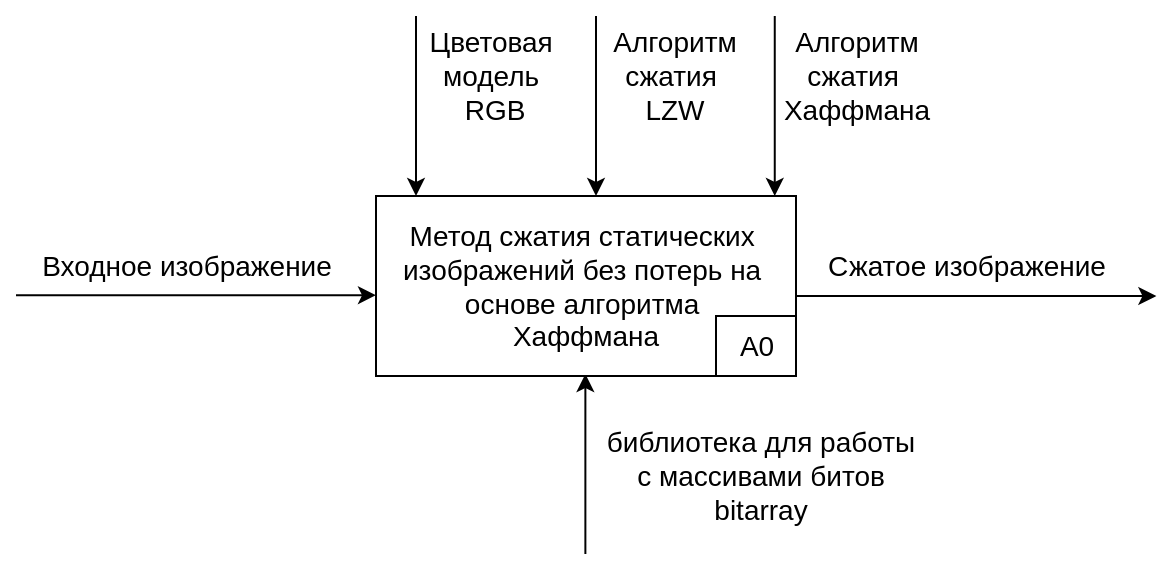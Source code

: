 <mxfile>
    <diagram id="wnSZFvbqJfbgUPwq1TmN" name="Страница 1">
        <mxGraphModel dx="666" dy="460" grid="1" gridSize="10" guides="1" tooltips="1" connect="1" arrows="1" fold="1" page="1" pageScale="1" pageWidth="827" pageHeight="1169" math="0" shadow="0">
            <root>
                <mxCell id="0"/>
                <mxCell id="1" parent="0"/>
                <mxCell id="5" style="edgeStyle=none;html=1;fontSize=14;entryX=0;entryY=0.5;entryDx=0;entryDy=0;" parent="1" edge="1">
                    <mxGeometry relative="1" as="geometry">
                        <mxPoint x="260" y="309.6" as="targetPoint"/>
                        <mxPoint x="80" y="309.6" as="sourcePoint"/>
                    </mxGeometry>
                </mxCell>
                <mxCell id="9" style="edgeStyle=none;html=1;fontSize=14;startArrow=classic;startFill=1;endArrow=none;endFill=0;" parent="1" edge="1">
                    <mxGeometry relative="1" as="geometry">
                        <mxPoint x="364.69" y="439" as="targetPoint"/>
                        <mxPoint x="364.69" y="349" as="sourcePoint"/>
                    </mxGeometry>
                </mxCell>
                <mxCell id="2" value="&lt;font&gt;&lt;span style=&quot;color: light-dark(rgb(0, 0, 0), rgb(237, 237, 237)); font-size: 14px;&quot;&gt;Метод сжатия статических&amp;nbsp; изображений без потерь&amp;nbsp;&lt;/span&gt;&lt;/font&gt;&lt;span style=&quot;background-color: transparent; font-size: 14px;&quot;&gt;&lt;font style=&quot;color: rgb(0, 0, 0);&quot;&gt;на&amp;nbsp;&lt;/font&gt;&lt;/span&gt;&lt;div&gt;&lt;span style=&quot;background-color: transparent; font-size: 14px;&quot;&gt;&lt;font style=&quot;color: rgb(0, 0, 0);&quot;&gt;основе&lt;/font&gt; &lt;font style=&quot;color: rgb(0, 0, 0);&quot;&gt;алгоритма&lt;/font&gt;&amp;nbsp;&lt;/span&gt;&lt;/div&gt;&lt;div&gt;&lt;span style=&quot;background-color: transparent; font-size: 14px;&quot;&gt;&lt;font style=&quot;color: rgb(0, 0, 0);&quot;&gt;Хаффмана&lt;/font&gt;&lt;/span&gt;&lt;/div&gt;" style="rounded=0;whiteSpace=wrap;html=1;" parent="1" vertex="1">
                    <mxGeometry x="260" y="260" width="210" height="90" as="geometry"/>
                </mxCell>
                <mxCell id="6" value="Входное изображение" style="text;html=1;align=center;verticalAlign=middle;resizable=0;points=[];autosize=1;strokeColor=none;fillColor=none;fontSize=14;" parent="1" vertex="1">
                    <mxGeometry x="80" y="280" width="170" height="30" as="geometry"/>
                </mxCell>
                <mxCell id="8" value="Алгоритм &lt;br&gt;сжатия&amp;nbsp;&lt;div&gt;&lt;font style=&quot;color: rgb(0, 0, 0);&quot;&gt;LZW&lt;/font&gt;&lt;/div&gt;" style="text;html=1;align=center;verticalAlign=middle;resizable=0;points=[];autosize=1;strokeColor=none;fillColor=none;fontSize=14;" parent="1" vertex="1">
                    <mxGeometry x="364" y="170" width="90" height="60" as="geometry"/>
                </mxCell>
                <mxCell id="10" value="Алгоритм&lt;br&gt;сжатия&amp;nbsp;&lt;div&gt;&lt;font style=&quot;color: rgb(0, 0, 0);&quot;&gt;Хаффмана&lt;/font&gt;&lt;/div&gt;" style="text;html=1;align=center;verticalAlign=middle;resizable=0;points=[];autosize=1;strokeColor=none;fillColor=none;fontSize=14;" parent="1" vertex="1">
                    <mxGeometry x="450" y="170" width="100" height="60" as="geometry"/>
                </mxCell>
                <mxCell id="17" value="A0" style="text;html=1;align=center;verticalAlign=middle;resizable=0;points=[];autosize=1;strokeColor=default;fillColor=none;fontSize=14;" parent="1" vertex="1">
                    <mxGeometry x="430" y="320" width="40" height="30" as="geometry"/>
                </mxCell>
                <mxCell id="18" value="Сжатое изображение" style="text;html=1;align=center;verticalAlign=middle;resizable=0;points=[];autosize=1;strokeColor=none;fillColor=none;fontSize=14;" parent="1" vertex="1">
                    <mxGeometry x="470" y="280" width="170" height="30" as="geometry"/>
                </mxCell>
                <mxCell id="22" style="edgeStyle=none;html=1;exitX=0.999;exitY=0.222;exitDx=0;exitDy=0;fontSize=14;exitPerimeter=0;" parent="1" edge="1">
                    <mxGeometry relative="1" as="geometry">
                        <mxPoint x="650.2" y="310.02" as="targetPoint"/>
                        <mxPoint x="470.0" y="310" as="sourcePoint"/>
                    </mxGeometry>
                </mxCell>
                <mxCell id="31" value="Цветовая&amp;nbsp;&lt;div&gt;&lt;font&gt;&lt;font style=&quot;color: rgb(0, 0, 0);&quot;&gt;модель&amp;nbsp;&lt;/font&gt;&lt;/font&gt;&lt;/div&gt;&lt;div&gt;&lt;font&gt;&lt;span style=&quot;background-color: transparent;&quot;&gt;&lt;font style=&quot;color: rgb(0, 0, 0);&quot;&gt;RGB&lt;/font&gt;&lt;/span&gt;&lt;/font&gt;&lt;/div&gt;" style="text;html=1;align=center;verticalAlign=middle;resizable=0;points=[];autosize=1;strokeColor=none;fillColor=none;fontSize=14;" parent="1" vertex="1">
                    <mxGeometry x="274" y="170" width="90" height="60" as="geometry"/>
                </mxCell>
                <mxCell id="32" style="edgeStyle=none;html=1;fontSize=14;entryX=0.5;entryY=0;entryDx=0;entryDy=0;" parent="1" edge="1">
                    <mxGeometry relative="1" as="geometry">
                        <mxPoint x="280.0" y="260.0" as="targetPoint"/>
                        <mxPoint x="280" y="170" as="sourcePoint"/>
                    </mxGeometry>
                </mxCell>
                <mxCell id="33" style="edgeStyle=none;html=1;fontSize=14;entryX=0.5;entryY=0;entryDx=0;entryDy=0;" edge="1" parent="1">
                    <mxGeometry relative="1" as="geometry">
                        <mxPoint x="370.0" y="260.0" as="targetPoint"/>
                        <mxPoint x="370" y="170" as="sourcePoint"/>
                    </mxGeometry>
                </mxCell>
                <mxCell id="34" style="edgeStyle=none;html=1;fontSize=14;entryX=0.5;entryY=0;entryDx=0;entryDy=0;" edge="1" parent="1">
                    <mxGeometry relative="1" as="geometry">
                        <mxPoint x="459.38" y="260.0" as="targetPoint"/>
                        <mxPoint x="459.38" y="170" as="sourcePoint"/>
                    </mxGeometry>
                </mxCell>
                <mxCell id="35" value="&lt;span style=&quot;color: rgb(0, 0, 0);&quot;&gt;библиотека для работы&lt;br&gt;с массивами битов&lt;br&gt;&lt;/span&gt;&lt;div&gt;&lt;span style=&quot;background-color: transparent;&quot;&gt;&lt;font style=&quot;color: rgb(0, 0, 0);&quot;&gt;bitarray&lt;/font&gt;&lt;/span&gt;&lt;/div&gt;" style="text;html=1;align=center;verticalAlign=middle;resizable=0;points=[];autosize=1;strokeColor=none;fillColor=none;fontSize=14;" vertex="1" parent="1">
                    <mxGeometry x="362" y="370" width="180" height="60" as="geometry"/>
                </mxCell>
            </root>
        </mxGraphModel>
    </diagram>
</mxfile>